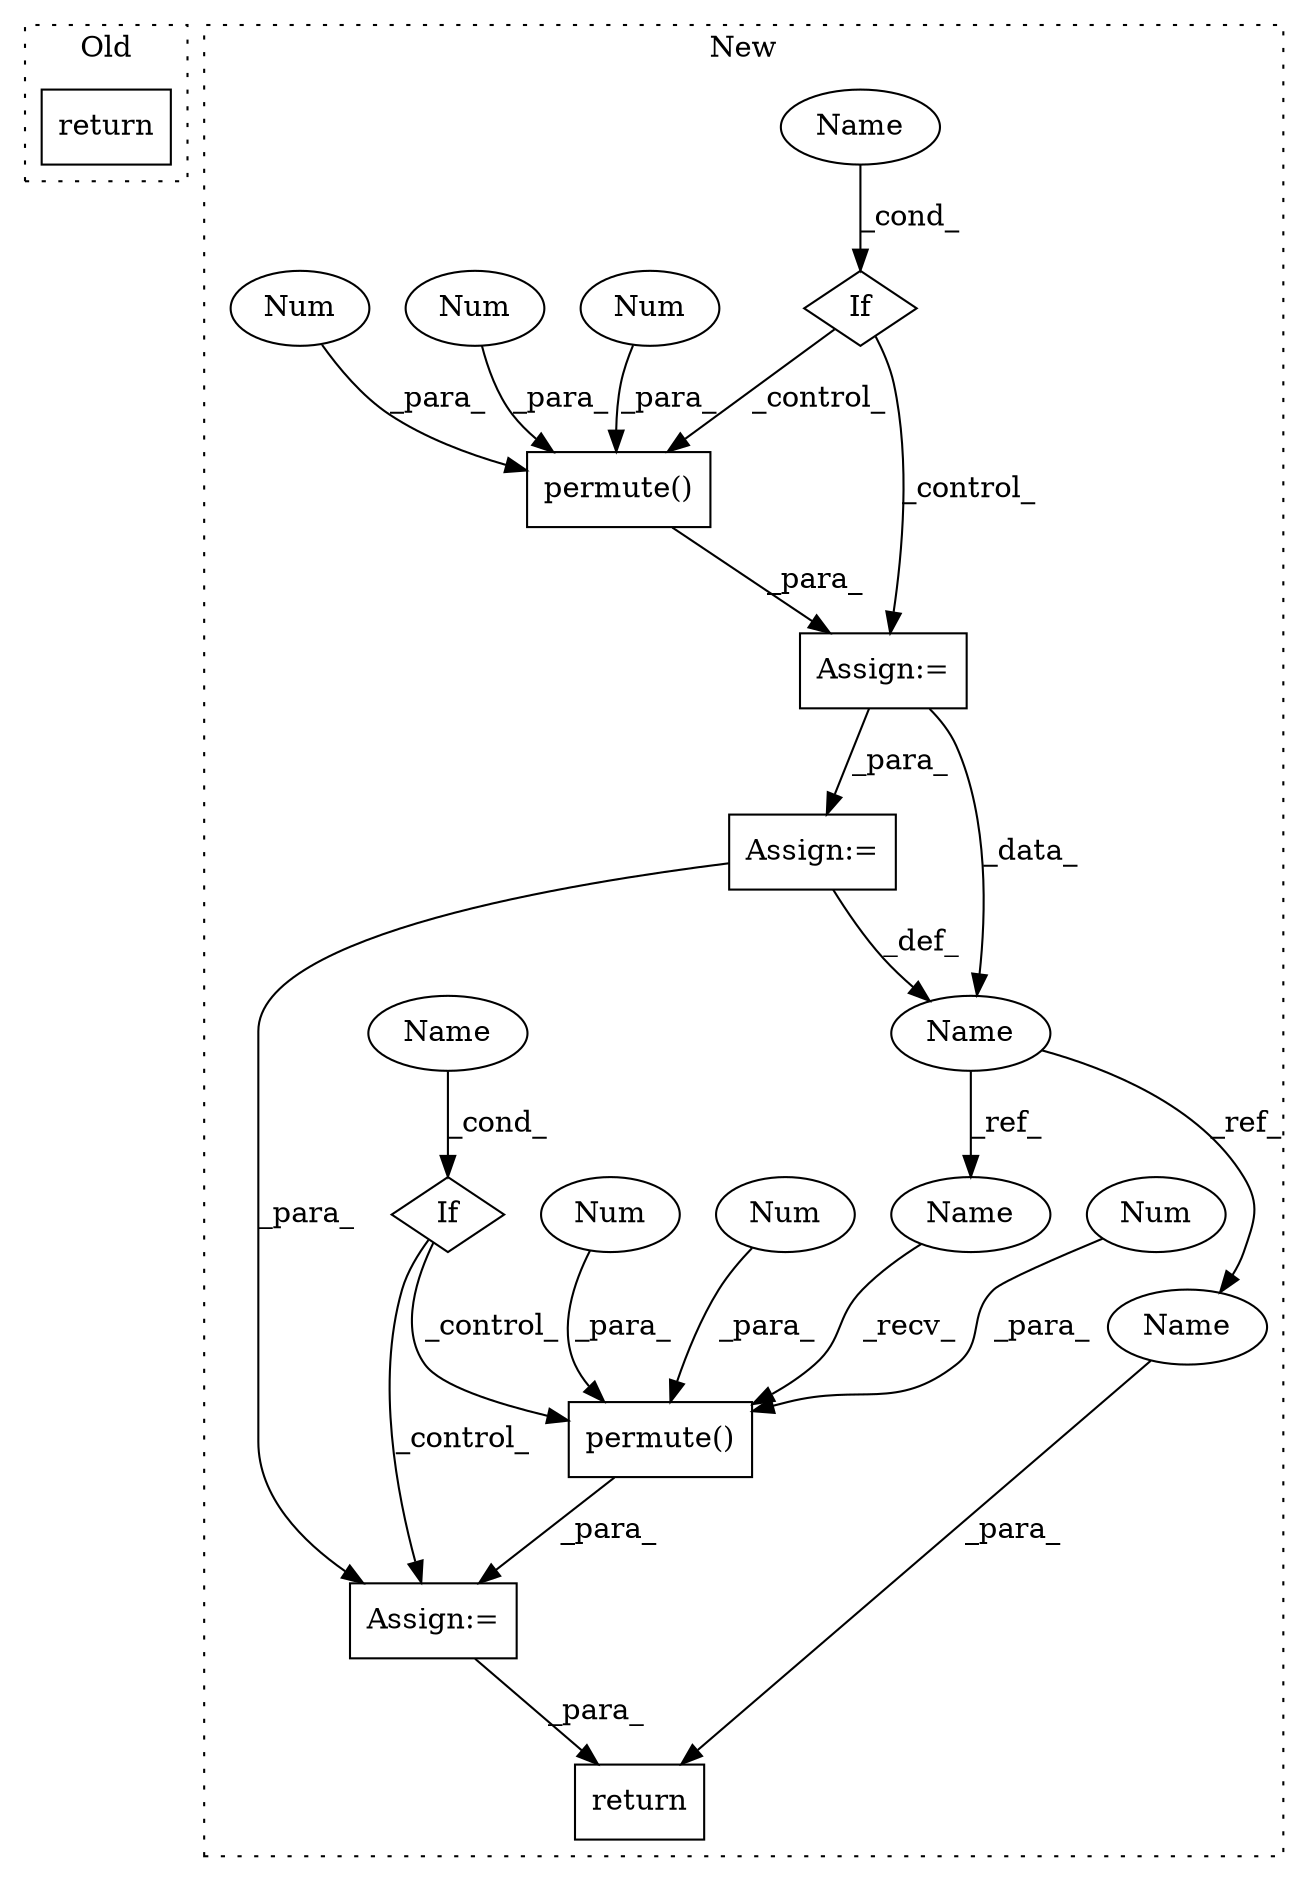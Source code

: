 digraph G {
subgraph cluster0 {
1 [label="return" a="93" s="19729" l="7" shape="box"];
label = "Old";
style="dotted";
}
subgraph cluster1 {
2 [label="permute()" a="75" s="20513,20530" l="10,1" shape="box"];
3 [label="Num" a="76" s="20523" l="1" shape="ellipse"];
4 [label="Num" a="76" s="20529" l="1" shape="ellipse"];
5 [label="Num" a="76" s="20526" l="1" shape="ellipse"];
6 [label="return" a="93" s="20540" l="7" shape="box"];
7 [label="Assign:=" a="68" s="20510" l="3" shape="box"];
8 [label="Assign:=" a="68" s="20450" l="2" shape="box"];
9 [label="Assign:=" a="68" s="20419" l="3" shape="box"];
10 [label="If" a="96" s="20385" l="3" shape="diamond"];
11 [label="Name" a="87" s="20388" l="16" shape="ellipse"];
12 [label="If" a="96" s="20476" l="3" shape="diamond"];
13 [label="permute()" a="75" s="20422,20439" l="10,1" shape="box"];
14 [label="Name" a="87" s="20449" l="1" shape="ellipse"];
15 [label="Name" a="87" s="20479" l="16" shape="ellipse"];
16 [label="Num" a="76" s="20438" l="1" shape="ellipse"];
17 [label="Num" a="76" s="20435" l="1" shape="ellipse"];
18 [label="Num" a="76" s="20432" l="1" shape="ellipse"];
19 [label="Name" a="87" s="20513" l="1" shape="ellipse"];
20 [label="Name" a="87" s="20547" l="1" shape="ellipse"];
label = "New";
style="dotted";
}
2 -> 7 [label="_para_"];
3 -> 2 [label="_para_"];
4 -> 2 [label="_para_"];
5 -> 2 [label="_para_"];
7 -> 6 [label="_para_"];
8 -> 14 [label="_def_"];
8 -> 7 [label="_para_"];
9 -> 8 [label="_para_"];
9 -> 14 [label="_data_"];
10 -> 13 [label="_control_"];
10 -> 9 [label="_control_"];
11 -> 10 [label="_cond_"];
12 -> 2 [label="_control_"];
12 -> 7 [label="_control_"];
13 -> 9 [label="_para_"];
14 -> 19 [label="_ref_"];
14 -> 20 [label="_ref_"];
15 -> 12 [label="_cond_"];
16 -> 13 [label="_para_"];
17 -> 13 [label="_para_"];
18 -> 13 [label="_para_"];
19 -> 2 [label="_recv_"];
20 -> 6 [label="_para_"];
}